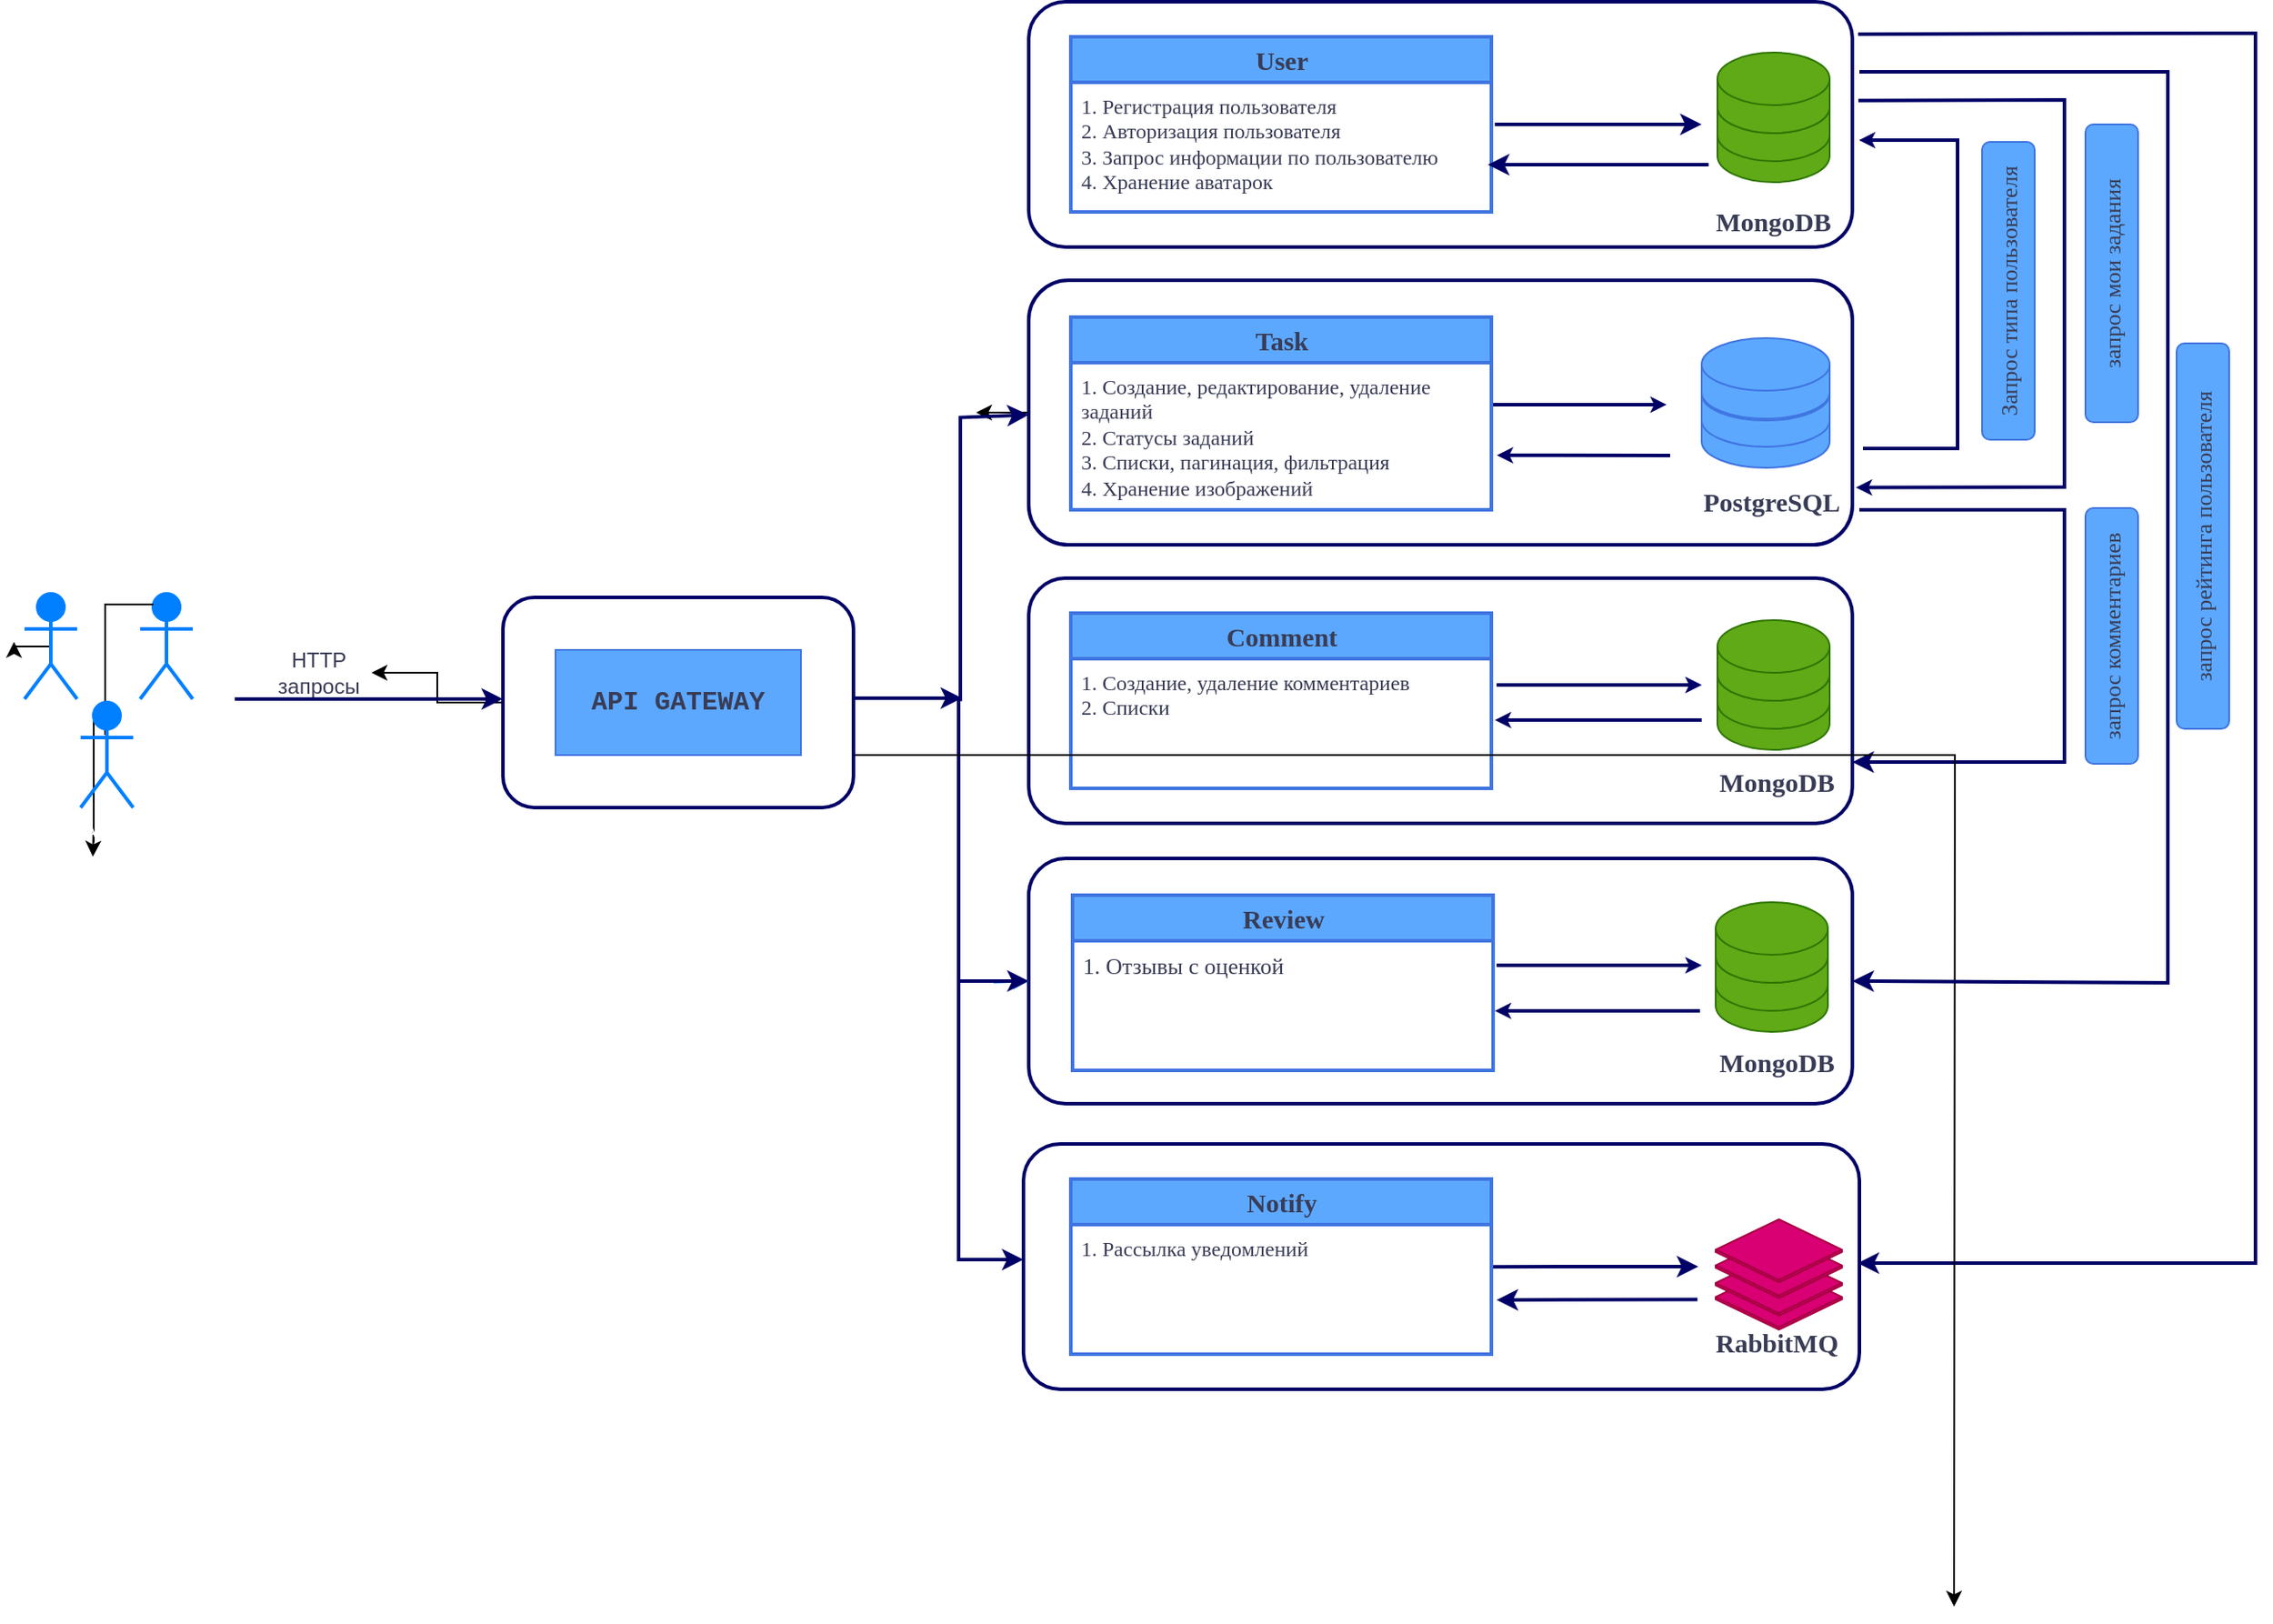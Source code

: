 <mxfile version="21.3.2" type="device">
  <diagram name="Страница 1" id="hlILQuanGjLB2rlqUcfx">
    <mxGraphModel dx="2227" dy="764" grid="1" gridSize="9" guides="1" tooltips="1" connect="1" arrows="1" fold="1" page="1" pageScale="1" pageWidth="827" pageHeight="1169" background="#ffffff" math="0" shadow="0">
      <root>
        <mxCell id="0" />
        <mxCell id="1" parent="0" />
        <mxCell id="jO_Zi7yag9qyVXYzIDAD-18" value="" style="edgeStyle=orthogonalEdgeStyle;rounded=0;orthogonalLoop=1;jettySize=auto;html=1;" parent="1" source="81rwY3mGK5LgOC5ezEOb-44" target="81rwY3mGK5LgOC5ezEOb-72" edge="1">
          <mxGeometry relative="1" as="geometry" />
        </mxCell>
        <mxCell id="81rwY3mGK5LgOC5ezEOb-6" value="" style="rounded=1;whiteSpace=wrap;html=1;fillColor=none;fontFamily=Tahoma;labelBackgroundColor=none;strokeColor=#000066;fontColor=#393C56;strokeWidth=2;" parent="1" vertex="1">
          <mxGeometry x="-60" y="70" width="470" height="140" as="geometry" />
        </mxCell>
        <mxCell id="81rwY3mGK5LgOC5ezEOb-21" value="" style="rounded=1;whiteSpace=wrap;html=1;fillColor=none;fontFamily=Tahoma;labelBackgroundColor=none;strokeColor=#000066;fontColor=#393C56;strokeWidth=2;" parent="1" vertex="1">
          <mxGeometry x="-60" y="399" width="470" height="140" as="geometry" />
        </mxCell>
        <mxCell id="U-qlc5mR2PAobAkXAEJ2-4" style="edgeStyle=orthogonalEdgeStyle;rounded=0;orthogonalLoop=1;jettySize=auto;html=1;" edge="1" parent="1" source="81rwY3mGK5LgOC5ezEOb-13">
          <mxGeometry relative="1" as="geometry">
            <mxPoint x="-90" y="304.5" as="targetPoint" />
          </mxGeometry>
        </mxCell>
        <mxCell id="81rwY3mGK5LgOC5ezEOb-13" value="" style="rounded=1;whiteSpace=wrap;html=1;fillColor=none;fontFamily=Tahoma;labelBackgroundColor=none;strokeColor=#000066;fontColor=#393C56;strokeWidth=2;" parent="1" vertex="1">
          <mxGeometry x="-60" y="229" width="470" height="151" as="geometry" />
        </mxCell>
        <mxCell id="Xg_cVoiJlZ407YM_Tam--1" value="API GATEWAY" style="rounded=0;whiteSpace=wrap;html=1;fontFamily=Courier New;fontSize=15;verticalAlign=middle;fontStyle=1;fillColor=#5CA8FF;strokeColor=#3F74E0;labelBackgroundColor=none;fontColor=#393C56;" parent="1" vertex="1">
          <mxGeometry x="-330" y="440" width="140" height="60" as="geometry" />
        </mxCell>
        <mxCell id="Xg_cVoiJlZ407YM_Tam--13" value="MongoDB" style="text;html=1;strokeColor=none;fillColor=none;align=center;verticalAlign=middle;whiteSpace=wrap;rounded=0;fontFamily=Tahoma;fontSize=15;fontStyle=1;labelBackgroundColor=none;fontColor=#393C56;" parent="1" vertex="1">
          <mxGeometry x="335" y="180" width="60" height="30" as="geometry" />
        </mxCell>
        <mxCell id="81rwY3mGK5LgOC5ezEOb-1" value="&lt;font size=&quot;1&quot; style=&quot;&quot;&gt;&lt;b style=&quot;font-size: 15px;&quot;&gt;User&lt;/b&gt;&lt;/font&gt;" style="swimlane;fontStyle=0;childLayout=stackLayout;horizontal=1;startSize=26;fillColor=#5CA8FF;horizontalStack=0;resizeParent=1;resizeParentMax=0;resizeLast=0;collapsible=1;marginBottom=0;html=1;strokeColor=#3F74E0;fontFamily=Tahoma;labelBackgroundColor=none;fontColor=#393C56;strokeWidth=2;" parent="1" vertex="1">
          <mxGeometry x="-36" y="90" width="240" height="100" as="geometry">
            <mxRectangle x="81" y="36" width="70" height="30" as="alternateBounds" />
          </mxGeometry>
        </mxCell>
        <mxCell id="81rwY3mGK5LgOC5ezEOb-2" value="1. Регистрация пользователя&lt;br&gt;2. Авторизация пользователя&lt;br&gt;3. Запрос информации по пользователю&lt;br&gt;4. Хранение аватарок" style="text;strokeColor=none;fillColor=none;align=left;verticalAlign=top;spacingLeft=4;spacingRight=4;overflow=hidden;rotatable=0;points=[[0,0.5],[1,0.5]];portConstraint=eastwest;whiteSpace=wrap;html=1;fontFamily=Tahoma;labelBackgroundColor=none;fontColor=#393C56;" parent="81rwY3mGK5LgOC5ezEOb-1" vertex="1">
          <mxGeometry y="26" width="240" height="74" as="geometry" />
        </mxCell>
        <mxCell id="81rwY3mGK5LgOC5ezEOb-10" value="PostgreSQL" style="text;html=1;strokeColor=none;fillColor=none;align=center;verticalAlign=middle;whiteSpace=wrap;rounded=0;fontFamily=Tahoma;fontSize=15;fontStyle=1;labelBackgroundColor=none;fontColor=#393C56;" parent="1" vertex="1">
          <mxGeometry x="334" y="340" width="60" height="30" as="geometry" />
        </mxCell>
        <mxCell id="81rwY3mGK5LgOC5ezEOb-11" value="&lt;span style=&quot;font-size: 15px;&quot;&gt;&lt;b&gt;Task&lt;/b&gt;&lt;/span&gt;" style="swimlane;fontStyle=0;childLayout=stackLayout;horizontal=1;startSize=26;fillColor=#5CA8FF;horizontalStack=0;resizeParent=1;resizeParentMax=0;resizeLast=0;collapsible=1;marginBottom=0;html=1;strokeColor=#3F74E0;fontFamily=Tahoma;labelBackgroundColor=none;fontColor=#393C56;strokeWidth=2;" parent="1" vertex="1">
          <mxGeometry x="-36" y="250" width="240" height="110" as="geometry">
            <mxRectangle x="81" y="36" width="70" height="30" as="alternateBounds" />
          </mxGeometry>
        </mxCell>
        <mxCell id="81rwY3mGK5LgOC5ezEOb-12" value="1.&amp;nbsp;Создание, редактирование, удаление заданий&lt;br&gt;2. Статусы заданий&lt;br&gt;3. Списки, пагинация, фильтрация&lt;br&gt;4. Хранение изображений" style="text;strokeColor=none;fillColor=none;align=left;verticalAlign=top;spacingLeft=4;spacingRight=4;overflow=hidden;rotatable=0;points=[[0,0.5],[1,0.5]];portConstraint=eastwest;whiteSpace=wrap;html=1;fontFamily=Tahoma;labelBackgroundColor=none;fontColor=#393C56;" parent="81rwY3mGK5LgOC5ezEOb-11" vertex="1">
          <mxGeometry y="26" width="240" height="84" as="geometry" />
        </mxCell>
        <mxCell id="81rwY3mGK5LgOC5ezEOb-16" value="" style="endArrow=classic;html=1;rounded=0;fontFamily=Tahoma;labelBackgroundColor=none;strokeColor=#3F74E0;fontColor=default;" parent="1" edge="1">
          <mxGeometry width="50" height="50" relative="1" as="geometry">
            <mxPoint x="214" y="460" as="sourcePoint" />
            <mxPoint x="324" y="460" as="targetPoint" />
          </mxGeometry>
        </mxCell>
        <mxCell id="81rwY3mGK5LgOC5ezEOb-18" value="MongoDB" style="text;html=1;strokeColor=none;fillColor=none;align=center;verticalAlign=middle;whiteSpace=wrap;rounded=0;fontFamily=Tahoma;fontSize=15;fontStyle=1;labelBackgroundColor=none;fontColor=#393C56;" parent="1" vertex="1">
          <mxGeometry x="337" y="500" width="60" height="30" as="geometry" />
        </mxCell>
        <mxCell id="81rwY3mGK5LgOC5ezEOb-19" value="&lt;span style=&quot;font-size: 15px;&quot;&gt;&lt;b&gt;Comment&lt;/b&gt;&lt;/span&gt;" style="swimlane;fontStyle=0;childLayout=stackLayout;horizontal=1;startSize=26;fillColor=#5CA8FF;horizontalStack=0;resizeParent=1;resizeParentMax=0;resizeLast=0;collapsible=1;marginBottom=0;html=1;strokeColor=#3F74E0;fontFamily=Tahoma;labelBackgroundColor=none;fontColor=#393C56;strokeWidth=2;" parent="1" vertex="1">
          <mxGeometry x="-36" y="419" width="240" height="100" as="geometry">
            <mxRectangle x="81" y="36" width="70" height="30" as="alternateBounds" />
          </mxGeometry>
        </mxCell>
        <mxCell id="81rwY3mGK5LgOC5ezEOb-20" value="1. Создание, удаление комментариев&lt;br&gt;2. Списки" style="text;strokeColor=none;fillColor=none;align=left;verticalAlign=top;spacingLeft=4;spacingRight=4;overflow=hidden;rotatable=0;points=[[0,0.5],[1,0.5]];portConstraint=eastwest;whiteSpace=wrap;html=1;fontFamily=Tahoma;labelBackgroundColor=none;fontColor=#393C56;" parent="81rwY3mGK5LgOC5ezEOb-19" vertex="1">
          <mxGeometry y="26" width="240" height="74" as="geometry" />
        </mxCell>
        <mxCell id="81rwY3mGK5LgOC5ezEOb-22" value="" style="rounded=1;whiteSpace=wrap;html=1;fillColor=none;fontFamily=Tahoma;labelBackgroundColor=none;strokeColor=#000066;fontColor=#393C56;strokeWidth=2;" parent="1" vertex="1">
          <mxGeometry x="-60" y="559" width="470" height="140" as="geometry" />
        </mxCell>
        <mxCell id="81rwY3mGK5LgOC5ezEOb-24" value="" style="endArrow=classic;html=1;rounded=0;fontFamily=Tahoma;labelBackgroundColor=none;strokeColor=#3F74E0;fontColor=default;" parent="1" edge="1">
          <mxGeometry width="50" height="50" relative="1" as="geometry">
            <mxPoint x="214" y="620" as="sourcePoint" />
            <mxPoint x="324" y="620" as="targetPoint" />
          </mxGeometry>
        </mxCell>
        <mxCell id="81rwY3mGK5LgOC5ezEOb-26" value="MongoDB" style="text;html=1;strokeColor=none;fillColor=none;align=center;verticalAlign=middle;whiteSpace=wrap;rounded=0;fontFamily=Tahoma;fontSize=15;fontStyle=1;labelBackgroundColor=none;fontColor=#393C56;" parent="1" vertex="1">
          <mxGeometry x="337" y="660" width="60" height="30" as="geometry" />
        </mxCell>
        <mxCell id="81rwY3mGK5LgOC5ezEOb-27" value="&lt;span style=&quot;font-size: 15px;&quot;&gt;&lt;b&gt;Review&lt;/b&gt;&lt;/span&gt;" style="swimlane;fontStyle=0;childLayout=stackLayout;horizontal=1;startSize=26;fillColor=#5CA8FF;horizontalStack=0;resizeParent=1;resizeParentMax=0;resizeLast=0;collapsible=1;marginBottom=0;html=1;strokeColor=#3F74E0;fontFamily=Tahoma;labelBackgroundColor=none;fontColor=#393C56;strokeWidth=2;" parent="1" vertex="1">
          <mxGeometry x="-35" y="580" width="240" height="100" as="geometry">
            <mxRectangle x="81" y="36" width="70" height="30" as="alternateBounds" />
          </mxGeometry>
        </mxCell>
        <mxCell id="81rwY3mGK5LgOC5ezEOb-28" value="&lt;font style=&quot;font-size: 13px;&quot; face=&quot;Times New Roman&quot;&gt;1. Отзывы с оценкой&lt;/font&gt;" style="text;strokeColor=#3F74E0;fillColor=none;align=left;verticalAlign=top;spacingLeft=4;spacingRight=4;overflow=hidden;rotatable=0;points=[[0,0.5],[1,0.5]];portConstraint=eastwest;whiteSpace=wrap;html=1;fontFamily=Tahoma;labelBackgroundColor=none;fontColor=#393C56;" parent="81rwY3mGK5LgOC5ezEOb-27" vertex="1">
          <mxGeometry y="26" width="240" height="74" as="geometry" />
        </mxCell>
        <mxCell id="81rwY3mGK5LgOC5ezEOb-39" value="" style="endArrow=classic;html=1;rounded=0;fontFamily=Tahoma;labelBackgroundColor=none;strokeColor=#000066;fontColor=default;exitX=1.008;exitY=0.082;exitDx=0;exitDy=0;exitPerimeter=0;strokeWidth=2;" parent="1" edge="1">
          <mxGeometry width="50" height="50" relative="1" as="geometry">
            <mxPoint x="205.0" y="792.068" as="sourcePoint" />
            <mxPoint x="322.08" y="792" as="targetPoint" />
          </mxGeometry>
        </mxCell>
        <mxCell id="81rwY3mGK5LgOC5ezEOb-41" value="RabbitMQ" style="text;html=1;strokeColor=none;fillColor=none;align=center;verticalAlign=middle;whiteSpace=wrap;rounded=0;fontFamily=Tahoma;fontSize=15;fontStyle=1;labelBackgroundColor=none;fontColor=#393C56;" parent="1" vertex="1">
          <mxGeometry x="337" y="820" width="60" height="30" as="geometry" />
        </mxCell>
        <mxCell id="81rwY3mGK5LgOC5ezEOb-42" value="&lt;span style=&quot;font-size: 15px;&quot;&gt;&lt;b&gt;Notify&lt;/b&gt;&lt;/span&gt;" style="swimlane;fontStyle=0;childLayout=stackLayout;horizontal=1;startSize=26;fillColor=#5CA8FF;horizontalStack=0;resizeParent=1;resizeParentMax=0;resizeLast=0;collapsible=1;marginBottom=0;html=1;strokeColor=#3F74E0;fontFamily=Tahoma;labelBackgroundColor=none;fontColor=#393C56;strokeWidth=2;" parent="1" vertex="1">
          <mxGeometry x="-36" y="742" width="240" height="100" as="geometry">
            <mxRectangle x="81" y="36" width="70" height="30" as="alternateBounds" />
          </mxGeometry>
        </mxCell>
        <mxCell id="81rwY3mGK5LgOC5ezEOb-43" value="1. Рассылка уведомлений" style="text;strokeColor=none;fillColor=none;align=left;verticalAlign=top;spacingLeft=4;spacingRight=4;overflow=hidden;rotatable=0;points=[[0,0.5],[1,0.5]];portConstraint=eastwest;whiteSpace=wrap;html=1;fontFamily=Tahoma;labelBackgroundColor=none;fontColor=#393C56;" parent="81rwY3mGK5LgOC5ezEOb-42" vertex="1">
          <mxGeometry y="26" width="240" height="74" as="geometry" />
        </mxCell>
        <mxCell id="81rwY3mGK5LgOC5ezEOb-50" value="" style="endArrow=classic;html=1;rounded=0;labelBackgroundColor=none;strokeColor=#000066;fontColor=default;strokeWidth=2;entryX=0;entryY=0.471;entryDx=0;entryDy=0;entryPerimeter=0;" parent="1" edge="1" target="U-qlc5mR2PAobAkXAEJ2-11">
          <mxGeometry width="50" height="50" relative="1" as="geometry">
            <mxPoint x="-100" y="468" as="sourcePoint" />
            <mxPoint x="-72" y="792" as="targetPoint" />
            <Array as="points">
              <mxPoint x="-100" y="468" />
              <mxPoint x="-100" y="788" />
            </Array>
          </mxGeometry>
        </mxCell>
        <mxCell id="81rwY3mGK5LgOC5ezEOb-56" value="" style="endArrow=classic;html=1;rounded=0;entryX=0;entryY=0.5;entryDx=0;entryDy=0;dashed=1;dashPattern=8 8;labelBackgroundColor=none;strokeColor=#5CA8FF;fontColor=default;" parent="1" target="81rwY3mGK5LgOC5ezEOb-22" edge="1">
          <mxGeometry width="50" height="50" relative="1" as="geometry">
            <mxPoint x="-80" y="630" as="sourcePoint" />
            <mxPoint x="20" y="470" as="targetPoint" />
            <Array as="points" />
          </mxGeometry>
        </mxCell>
        <mxCell id="81rwY3mGK5LgOC5ezEOb-57" value="" style="endArrow=classic;html=1;rounded=0;entryX=1.008;entryY=0.564;entryDx=0;entryDy=0;fontFamily=Tahoma;labelBackgroundColor=none;strokeColor=#000066;fontColor=default;strokeWidth=2;endSize=3;startSize=2;jumpSize=2;entryPerimeter=0;" parent="1" edge="1">
          <mxGeometry width="50" height="50" relative="1" as="geometry">
            <mxPoint x="416" y="325" as="sourcePoint" />
            <mxPoint x="413.76" y="148.96" as="targetPoint" />
            <Array as="points">
              <mxPoint x="416" y="325" />
              <mxPoint x="470" y="325" />
              <mxPoint x="470" y="149" />
            </Array>
          </mxGeometry>
        </mxCell>
        <mxCell id="81rwY3mGK5LgOC5ezEOb-58" value="&lt;font face=&quot;Times New Roman&quot;&gt;Запрос типа пользователя&lt;/font&gt;" style="text;html=1;strokeColor=#3F74E0;fillColor=#5CA8FF;align=center;verticalAlign=middle;whiteSpace=wrap;rounded=1;rotation=270;fontSize=13;fontFamily=Tahoma;labelBackgroundColor=none;fontColor=#393C56;" parent="1" vertex="1">
          <mxGeometry x="414" y="220" width="170" height="30" as="geometry" />
        </mxCell>
        <mxCell id="81rwY3mGK5LgOC5ezEOb-59" value="" style="endArrow=classic;html=1;rounded=0;entryX=1;entryY=0.75;entryDx=0;entryDy=0;exitX=1.003;exitY=0.367;exitDx=0;exitDy=0;exitPerimeter=0;fontFamily=Tahoma;labelBackgroundColor=none;strokeColor=#000066;fontColor=default;strokeWidth=2;endSize=3;startSize=2;jumpSize=2;" parent="1" edge="1">
          <mxGeometry width="50" height="50" relative="1" as="geometry">
            <mxPoint x="413.41" y="126.38" as="sourcePoint" />
            <mxPoint x="412" y="347.25" as="targetPoint" />
            <Array as="points">
              <mxPoint x="531" y="126" />
              <mxPoint x="531" y="243" />
              <mxPoint x="531" y="347" />
            </Array>
          </mxGeometry>
        </mxCell>
        <mxCell id="81rwY3mGK5LgOC5ezEOb-60" value="&lt;font face=&quot;Times New Roman&quot; style=&quot;font-size: 13px;&quot;&gt;запрос мои задания&lt;/font&gt;" style="text;html=1;strokeColor=#3F74E0;fillColor=#5CA8FF;align=center;verticalAlign=middle;whiteSpace=wrap;rounded=1;rotation=270;fontSize=13;fontFamily=Tahoma;labelBackgroundColor=none;fontColor=#393C56;" parent="1" vertex="1">
          <mxGeometry x="473" y="210" width="170" height="30" as="geometry" />
        </mxCell>
        <mxCell id="81rwY3mGK5LgOC5ezEOb-61" value="" style="endArrow=classic;html=1;rounded=0;entryX=1;entryY=0.75;entryDx=0;entryDy=0;fontFamily=Tahoma;labelBackgroundColor=none;strokeColor=#000066;fontColor=default;strokeWidth=2;" parent="1" target="81rwY3mGK5LgOC5ezEOb-21" edge="1">
          <mxGeometry width="50" height="50" relative="1" as="geometry">
            <mxPoint x="470" y="360" as="sourcePoint" />
            <mxPoint x="650" y="200" as="targetPoint" />
            <Array as="points">
              <mxPoint x="414" y="360" />
              <mxPoint x="531" y="360" />
              <mxPoint x="531" y="504" />
            </Array>
          </mxGeometry>
        </mxCell>
        <mxCell id="81rwY3mGK5LgOC5ezEOb-62" value="&lt;font face=&quot;Times New Roman&quot;&gt;запрос комментариев&lt;/font&gt;" style="text;html=1;strokeColor=#3F74E0;fillColor=#5CA8FF;align=center;verticalAlign=middle;whiteSpace=wrap;rounded=1;rotation=270;fontSize=13;fontFamily=Tahoma;labelBackgroundColor=none;fontColor=#393C56;" parent="1" vertex="1">
          <mxGeometry x="485" y="417" width="146" height="30" as="geometry" />
        </mxCell>
        <mxCell id="81rwY3mGK5LgOC5ezEOb-64" value="&lt;font face=&quot;Times New Roman&quot;&gt;запрос рейтинга пользователя&lt;/font&gt;" style="text;html=1;strokeColor=#3F74E0;fillColor=#5CA8FF;align=center;verticalAlign=middle;whiteSpace=wrap;rounded=1;rotation=270;fontSize=13;fontFamily=Tahoma;labelBackgroundColor=none;fontColor=#393C56;" parent="1" vertex="1">
          <mxGeometry x="500" y="360" width="220" height="30" as="geometry" />
        </mxCell>
        <mxCell id="81rwY3mGK5LgOC5ezEOb-66" value="" style="endArrow=classic;html=1;rounded=0;exitX=1.007;exitY=0.132;exitDx=0;exitDy=0;exitPerimeter=0;fontFamily=Tahoma;labelBackgroundColor=none;strokeColor=#000066;fontColor=default;strokeWidth=2;" parent="1" source="81rwY3mGK5LgOC5ezEOb-6" edge="1">
          <mxGeometry width="50" height="50" relative="1" as="geometry">
            <mxPoint x="520" y="100" as="sourcePoint" />
            <mxPoint x="413" y="790" as="targetPoint" />
            <Array as="points">
              <mxPoint x="640" y="88" />
              <mxPoint x="640" y="790" />
            </Array>
          </mxGeometry>
        </mxCell>
        <mxCell id="81rwY3mGK5LgOC5ezEOb-72" value="HTTP запросы" style="text;html=1;strokeColor=none;fillColor=none;align=center;verticalAlign=middle;whiteSpace=wrap;rounded=0;labelBackgroundColor=none;fontColor=#393C56;" parent="1" vertex="1">
          <mxGeometry x="-495" y="438" width="60" height="30" as="geometry" />
        </mxCell>
        <mxCell id="jO_Zi7yag9qyVXYzIDAD-15" style="edgeStyle=orthogonalEdgeStyle;rounded=0;orthogonalLoop=1;jettySize=auto;html=1;exitX=0.25;exitY=0.1;exitDx=0;exitDy=0;exitPerimeter=0;" parent="1" source="jO_Zi7yag9qyVXYzIDAD-11" edge="1">
          <mxGeometry relative="1" as="geometry">
            <mxPoint x="-594" y="558" as="targetPoint" />
          </mxGeometry>
        </mxCell>
        <mxCell id="jO_Zi7yag9qyVXYzIDAD-12" value="Actor" style="shape=umlActor;verticalLabelPosition=bottom;verticalAlign=top;html=1;outlineConnect=0;fillColor=#007FFF;fontColor=#ffffff;strokeColor=#007FFF;strokeWidth=2;" parent="1" vertex="1">
          <mxGeometry x="-567" y="408" width="30" height="60" as="geometry" />
        </mxCell>
        <mxCell id="jO_Zi7yag9qyVXYzIDAD-17" style="edgeStyle=orthogonalEdgeStyle;rounded=0;orthogonalLoop=1;jettySize=auto;html=1;exitX=0.5;exitY=0.5;exitDx=0;exitDy=0;exitPerimeter=0;" parent="1" source="jO_Zi7yag9qyVXYzIDAD-13" edge="1">
          <mxGeometry relative="1" as="geometry">
            <mxPoint x="-639" y="435.333" as="targetPoint" />
          </mxGeometry>
        </mxCell>
        <mxCell id="jO_Zi7yag9qyVXYzIDAD-13" value="Actor" style="shape=umlActor;verticalLabelPosition=bottom;verticalAlign=top;html=1;outlineConnect=0;fillColor=#007FFF;fontColor=#ffffff;strokeColor=#007FFF;strokeWidth=2;" parent="1" vertex="1">
          <mxGeometry x="-633" y="408" width="30" height="60" as="geometry" />
        </mxCell>
        <mxCell id="jO_Zi7yag9qyVXYzIDAD-16" value="" style="edgeStyle=orthogonalEdgeStyle;rounded=0;orthogonalLoop=1;jettySize=auto;html=1;exitX=0.25;exitY=0.1;exitDx=0;exitDy=0;exitPerimeter=0;" parent="1" source="jO_Zi7yag9qyVXYzIDAD-12" target="jO_Zi7yag9qyVXYzIDAD-11" edge="1">
          <mxGeometry relative="1" as="geometry">
            <mxPoint x="-594" y="558" as="targetPoint" />
            <mxPoint x="-532" y="416" as="sourcePoint" />
          </mxGeometry>
        </mxCell>
        <mxCell id="jO_Zi7yag9qyVXYzIDAD-11" value="Actor" style="shape=umlActor;verticalLabelPosition=bottom;verticalAlign=top;html=1;outlineConnect=0;fillColor=#007FFF;fontColor=#ffffff;strokeColor=#007FFF;strokeWidth=2;" parent="1" vertex="1">
          <mxGeometry x="-601" y="470" width="30" height="60" as="geometry" />
        </mxCell>
        <mxCell id="E_tDNPI-pun8Lk_HPtKv-2" value="" style="html=1;shape=mxgraph.basic.isocube;isoAngle=15;strokeColor=#A50040;fillColor=#d80073;fontColor=#ffffff;" parent="1" vertex="1">
          <mxGeometry x="332" y="792" width="72" height="36" as="geometry" />
        </mxCell>
        <mxCell id="E_tDNPI-pun8Lk_HPtKv-6" value="" style="html=1;shape=mxgraph.basic.isocube;isoAngle=15;strokeColor=#A50040;fillColor=#d80073;fontColor=#ffffff;" parent="1" vertex="1">
          <mxGeometry x="332" y="784" width="72" height="36" as="geometry" />
        </mxCell>
        <mxCell id="E_tDNPI-pun8Lk_HPtKv-7" value="" style="html=1;shape=mxgraph.basic.isocube;isoAngle=15;strokeColor=#A50040;fillColor=#d80073;fontColor=#ffffff;" parent="1" vertex="1">
          <mxGeometry x="332" y="774" width="72" height="36" as="geometry" />
        </mxCell>
        <mxCell id="E_tDNPI-pun8Lk_HPtKv-8" value="" style="html=1;shape=mxgraph.basic.isocube;isoAngle=15;strokeColor=#A50040;fillColor=#d80073;fontColor=#ffffff;" parent="1" vertex="1">
          <mxGeometry x="332" y="765" width="72" height="36" as="geometry" />
        </mxCell>
        <mxCell id="E_tDNPI-pun8Lk_HPtKv-9" value="" style="shape=cylinder3;whiteSpace=wrap;html=1;boundedLbl=1;backgroundOutline=1;size=15;strokeColor=#2D7600;fillColor=#60a917;fontColor=#ffffff;" parent="1" vertex="1">
          <mxGeometry x="332" y="612" width="64" height="46" as="geometry" />
        </mxCell>
        <mxCell id="E_tDNPI-pun8Lk_HPtKv-10" value="" style="shape=cylinder3;whiteSpace=wrap;html=1;boundedLbl=1;backgroundOutline=1;size=15;strokeColor=#2D7600;fillColor=#60a917;fontColor=#ffffff;" parent="1" vertex="1">
          <mxGeometry x="332" y="600" width="64" height="46" as="geometry" />
        </mxCell>
        <mxCell id="E_tDNPI-pun8Lk_HPtKv-11" value="" style="shape=cylinder3;whiteSpace=wrap;html=1;boundedLbl=1;backgroundOutline=1;size=15;strokeColor=#2D7600;fillColor=#60a917;fontColor=#ffffff;" parent="1" vertex="1">
          <mxGeometry x="332" y="584" width="64" height="46" as="geometry" />
        </mxCell>
        <mxCell id="E_tDNPI-pun8Lk_HPtKv-12" value="" style="shape=cylinder3;whiteSpace=wrap;html=1;boundedLbl=1;backgroundOutline=1;size=15;strokeColor=#2D7600;fillColor=#60a917;fontColor=#ffffff;" parent="1" vertex="1">
          <mxGeometry x="333" y="452" width="64" height="45" as="geometry" />
        </mxCell>
        <mxCell id="E_tDNPI-pun8Lk_HPtKv-13" value="" style="shape=cylinder3;whiteSpace=wrap;html=1;boundedLbl=1;backgroundOutline=1;size=15;strokeColor=#2D7600;fillColor=#60a917;fontColor=#ffffff;" parent="1" vertex="1">
          <mxGeometry x="333" y="439" width="64" height="46" as="geometry" />
        </mxCell>
        <mxCell id="E_tDNPI-pun8Lk_HPtKv-14" value="" style="shape=cylinder3;whiteSpace=wrap;html=1;boundedLbl=1;backgroundOutline=1;size=15;strokeColor=#2D7600;fillColor=#60a917;fontColor=#ffffff;" parent="1" vertex="1">
          <mxGeometry x="333" y="423" width="64" height="46" as="geometry" />
        </mxCell>
        <mxCell id="E_tDNPI-pun8Lk_HPtKv-15" value="" style="shape=cylinder3;whiteSpace=wrap;html=1;boundedLbl=1;backgroundOutline=1;size=15;strokeColor=#3F74E0;fillColor=#5CA8FF;" parent="1" vertex="1">
          <mxGeometry x="324" y="279" width="73" height="57" as="geometry" />
        </mxCell>
        <mxCell id="E_tDNPI-pun8Lk_HPtKv-16" value="" style="shape=cylinder3;whiteSpace=wrap;html=1;boundedLbl=1;backgroundOutline=1;size=15;strokeColor=#3F74E0;fillColor=#5CA8FF;" parent="1" vertex="1">
          <mxGeometry x="324" y="279" width="73" height="45" as="geometry" />
        </mxCell>
        <mxCell id="E_tDNPI-pun8Lk_HPtKv-17" value="" style="shape=cylinder3;whiteSpace=wrap;html=1;boundedLbl=1;backgroundOutline=1;size=15;strokeColor=#3F74E0;fillColor=#5CA8FF;" parent="1" vertex="1">
          <mxGeometry x="324" y="262" width="73" height="46" as="geometry" />
        </mxCell>
        <mxCell id="E_tDNPI-pun8Lk_HPtKv-18" value="" style="endArrow=classic;html=1;rounded=0;labelBackgroundColor=none;strokeColor=#000066;fontColor=default;strokeWidth=2;" parent="1" edge="1">
          <mxGeometry width="50" height="50" relative="1" as="geometry">
            <mxPoint x="-513" y="468" as="sourcePoint" />
            <mxPoint x="-360" y="468" as="targetPoint" />
            <Array as="points">
              <mxPoint x="-423" y="468" />
            </Array>
          </mxGeometry>
        </mxCell>
        <mxCell id="U-qlc5mR2PAobAkXAEJ2-17" style="edgeStyle=orthogonalEdgeStyle;rounded=0;orthogonalLoop=1;jettySize=auto;html=1;exitX=1;exitY=0.75;exitDx=0;exitDy=0;" edge="1" parent="1" source="81rwY3mGK5LgOC5ezEOb-44">
          <mxGeometry relative="1" as="geometry">
            <mxPoint x="468" y="986.077" as="targetPoint" />
          </mxGeometry>
        </mxCell>
        <mxCell id="81rwY3mGK5LgOC5ezEOb-44" value="" style="rounded=1;whiteSpace=wrap;html=1;fillColor=none;labelBackgroundColor=none;strokeColor=#000066;fontColor=#393C56;strokeWidth=2;" parent="1" vertex="1">
          <mxGeometry x="-360" y="410" width="200" height="120" as="geometry" />
        </mxCell>
        <mxCell id="E_tDNPI-pun8Lk_HPtKv-24" value="" style="endArrow=classic;html=1;rounded=0;entryX=0;entryY=0.5;entryDx=0;entryDy=0;labelBackgroundColor=none;strokeColor=#000066;fontColor=default;strokeWidth=2;" parent="1" edge="1">
          <mxGeometry width="50" height="50" relative="1" as="geometry">
            <mxPoint x="-99" y="629" as="sourcePoint" />
            <mxPoint x="-60" y="629" as="targetPoint" />
            <Array as="points" />
          </mxGeometry>
        </mxCell>
        <mxCell id="E_tDNPI-pun8Lk_HPtKv-30" value="" style="endArrow=classic;html=1;rounded=0;fontFamily=Tahoma;labelBackgroundColor=none;strokeColor=#000066;fontColor=default;strokeWidth=2;" parent="1" edge="1">
          <mxGeometry width="50" height="50" relative="1" as="geometry">
            <mxPoint x="206" y="140" as="sourcePoint" />
            <mxPoint x="324" y="140" as="targetPoint" />
          </mxGeometry>
        </mxCell>
        <mxCell id="E_tDNPI-pun8Lk_HPtKv-31" value="" style="endArrow=classic;html=1;rounded=0;fontFamily=Tahoma;labelBackgroundColor=none;strokeColor=#000066;fontColor=default;strokeWidth=2;" parent="1" edge="1">
          <mxGeometry width="50" height="50" relative="1" as="geometry">
            <mxPoint x="328" y="163" as="sourcePoint" />
            <mxPoint x="202" y="163" as="targetPoint" />
          </mxGeometry>
        </mxCell>
        <mxCell id="E_tDNPI-pun8Lk_HPtKv-32" value="" style="endArrow=classic;html=1;rounded=0;fontFamily=Tahoma;labelBackgroundColor=none;strokeColor=#000066;fontColor=default;strokeWidth=2;endSize=3;startSize=2;jumpSize=2;" parent="1" edge="1">
          <mxGeometry width="50" height="50" relative="1" as="geometry">
            <mxPoint x="205" y="300" as="sourcePoint" />
            <mxPoint x="304" y="300" as="targetPoint" />
          </mxGeometry>
        </mxCell>
        <mxCell id="E_tDNPI-pun8Lk_HPtKv-33" value="" style="endArrow=classic;html=1;rounded=0;fontFamily=Tahoma;labelBackgroundColor=none;strokeColor=#000066;fontColor=default;strokeWidth=2;endSize=3;startSize=2;jumpSize=2;entryX=1.013;entryY=0.629;entryDx=0;entryDy=0;entryPerimeter=0;" parent="1" edge="1" target="81rwY3mGK5LgOC5ezEOb-12">
          <mxGeometry width="50" height="50" relative="1" as="geometry">
            <mxPoint x="306" y="329" as="sourcePoint" />
            <mxPoint x="198" y="324" as="targetPoint" />
          </mxGeometry>
        </mxCell>
        <mxCell id="E_tDNPI-pun8Lk_HPtKv-34" value="" style="endArrow=classic;html=1;rounded=0;fontFamily=Tahoma;labelBackgroundColor=none;strokeColor=#000066;fontColor=default;strokeWidth=2;endSize=3;startSize=2;jumpSize=2;" parent="1" edge="1">
          <mxGeometry width="50" height="50" relative="1" as="geometry">
            <mxPoint x="207" y="460" as="sourcePoint" />
            <mxPoint x="324" y="460" as="targetPoint" />
          </mxGeometry>
        </mxCell>
        <mxCell id="E_tDNPI-pun8Lk_HPtKv-35" value="" style="endArrow=classic;html=1;rounded=0;fontFamily=Tahoma;labelBackgroundColor=none;strokeColor=#000066;fontColor=default;strokeWidth=2;endSize=3;startSize=2;jumpSize=2;" parent="1" edge="1">
          <mxGeometry width="50" height="50" relative="1" as="geometry">
            <mxPoint x="324" y="480" as="sourcePoint" />
            <mxPoint x="206" y="480" as="targetPoint" />
          </mxGeometry>
        </mxCell>
        <mxCell id="E_tDNPI-pun8Lk_HPtKv-36" value="" style="endArrow=classic;html=1;rounded=0;fontFamily=Tahoma;labelBackgroundColor=none;strokeColor=#000066;fontColor=default;strokeWidth=2;endSize=3;startSize=2;jumpSize=2;" parent="1" edge="1">
          <mxGeometry width="50" height="50" relative="1" as="geometry">
            <mxPoint x="207" y="620" as="sourcePoint" />
            <mxPoint x="324" y="620" as="targetPoint" />
          </mxGeometry>
        </mxCell>
        <mxCell id="E_tDNPI-pun8Lk_HPtKv-37" value="" style="endArrow=classic;html=1;rounded=0;fontFamily=Tahoma;labelBackgroundColor=none;strokeColor=#000066;fontColor=default;strokeWidth=2;endSize=3;startSize=2;jumpSize=2;" parent="1" edge="1">
          <mxGeometry width="50" height="50" relative="1" as="geometry">
            <mxPoint x="323" y="646" as="sourcePoint" />
            <mxPoint x="206" y="646" as="targetPoint" />
          </mxGeometry>
        </mxCell>
        <mxCell id="E_tDNPI-pun8Lk_HPtKv-41" value="" style="endArrow=classic;html=1;rounded=0;entryX=1;entryY=0.5;entryDx=0;entryDy=0;fontFamily=Tahoma;labelBackgroundColor=none;strokeColor=#000066;fontColor=default;strokeWidth=2;" parent="1" edge="1">
          <mxGeometry width="50" height="50" relative="1" as="geometry">
            <mxPoint x="414" y="110" as="sourcePoint" />
            <mxPoint x="410" y="629" as="targetPoint" />
            <Array as="points">
              <mxPoint x="590" y="110" />
              <mxPoint x="590" y="630" />
            </Array>
          </mxGeometry>
        </mxCell>
        <mxCell id="U-qlc5mR2PAobAkXAEJ2-3" value="" style="endArrow=classic;html=1;rounded=0;labelBackgroundColor=none;strokeColor=#000066;fontColor=default;strokeWidth=2;" edge="1" parent="1">
          <mxGeometry width="50" height="50" relative="1" as="geometry">
            <mxPoint x="-161" y="467.5" as="sourcePoint" />
            <mxPoint x="-98" y="467.5" as="targetPoint" />
            <Array as="points" />
          </mxGeometry>
        </mxCell>
        <mxCell id="U-qlc5mR2PAobAkXAEJ2-15" value="" style="endArrow=classic;html=1;rounded=0;labelBackgroundColor=none;strokeColor=#000066;fontColor=default;strokeWidth=2;entryX=0;entryY=0.5;entryDx=0;entryDy=0;" edge="1" parent="1">
          <mxGeometry width="50" height="50" relative="1" as="geometry">
            <mxPoint x="-99" y="469.28" as="sourcePoint" />
            <mxPoint x="-60" y="305.78" as="targetPoint" />
            <Array as="points">
              <mxPoint x="-99" y="469.28" />
              <mxPoint x="-99" y="307.28" />
            </Array>
          </mxGeometry>
        </mxCell>
        <mxCell id="U-qlc5mR2PAobAkXAEJ2-20" value="" style="endArrow=classic;html=1;rounded=0;fontFamily=Tahoma;labelBackgroundColor=none;strokeColor=#000066;fontColor=default;strokeWidth=2;" edge="1" parent="1">
          <mxGeometry width="50" height="50" relative="1" as="geometry">
            <mxPoint x="321.6" y="810.69" as="sourcePoint" />
            <mxPoint x="207" y="811" as="targetPoint" />
          </mxGeometry>
        </mxCell>
        <mxCell id="U-qlc5mR2PAobAkXAEJ2-11" value="" style="rounded=1;whiteSpace=wrap;html=1;fillColor=none;fontFamily=Tahoma;labelBackgroundColor=none;strokeColor=#000066;fontColor=#393C56;strokeWidth=2;" vertex="1" parent="1">
          <mxGeometry x="-63" y="722" width="477" height="140" as="geometry" />
        </mxCell>
        <mxCell id="U-qlc5mR2PAobAkXAEJ2-21" value="" style="shape=cylinder3;whiteSpace=wrap;html=1;boundedLbl=1;backgroundOutline=1;size=15;strokeColor=#2D7600;fillColor=#60a917;fontColor=#ffffff;" vertex="1" parent="1">
          <mxGeometry x="333" y="127" width="64" height="46" as="geometry" />
        </mxCell>
        <mxCell id="U-qlc5mR2PAobAkXAEJ2-22" value="" style="shape=cylinder3;whiteSpace=wrap;html=1;boundedLbl=1;backgroundOutline=1;size=15;strokeColor=#2D7600;fillColor=#60a917;fontColor=#ffffff;" vertex="1" parent="1">
          <mxGeometry x="333" y="115" width="64" height="46" as="geometry" />
        </mxCell>
        <mxCell id="U-qlc5mR2PAobAkXAEJ2-23" value="" style="shape=cylinder3;whiteSpace=wrap;html=1;boundedLbl=1;backgroundOutline=1;size=15;strokeColor=#2D7600;fillColor=#60a917;fontColor=#ffffff;" vertex="1" parent="1">
          <mxGeometry x="333" y="99" width="64" height="46" as="geometry" />
        </mxCell>
      </root>
    </mxGraphModel>
  </diagram>
</mxfile>
